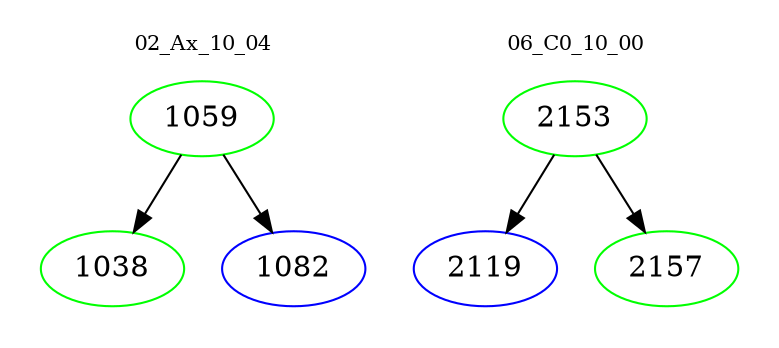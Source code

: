 digraph{
subgraph cluster_0 {
color = white
label = "02_Ax_10_04";
fontsize=10;
T0_1059 [label="1059", color="green"]
T0_1059 -> T0_1038 [color="black"]
T0_1038 [label="1038", color="green"]
T0_1059 -> T0_1082 [color="black"]
T0_1082 [label="1082", color="blue"]
}
subgraph cluster_1 {
color = white
label = "06_C0_10_00";
fontsize=10;
T1_2153 [label="2153", color="green"]
T1_2153 -> T1_2119 [color="black"]
T1_2119 [label="2119", color="blue"]
T1_2153 -> T1_2157 [color="black"]
T1_2157 [label="2157", color="green"]
}
}
